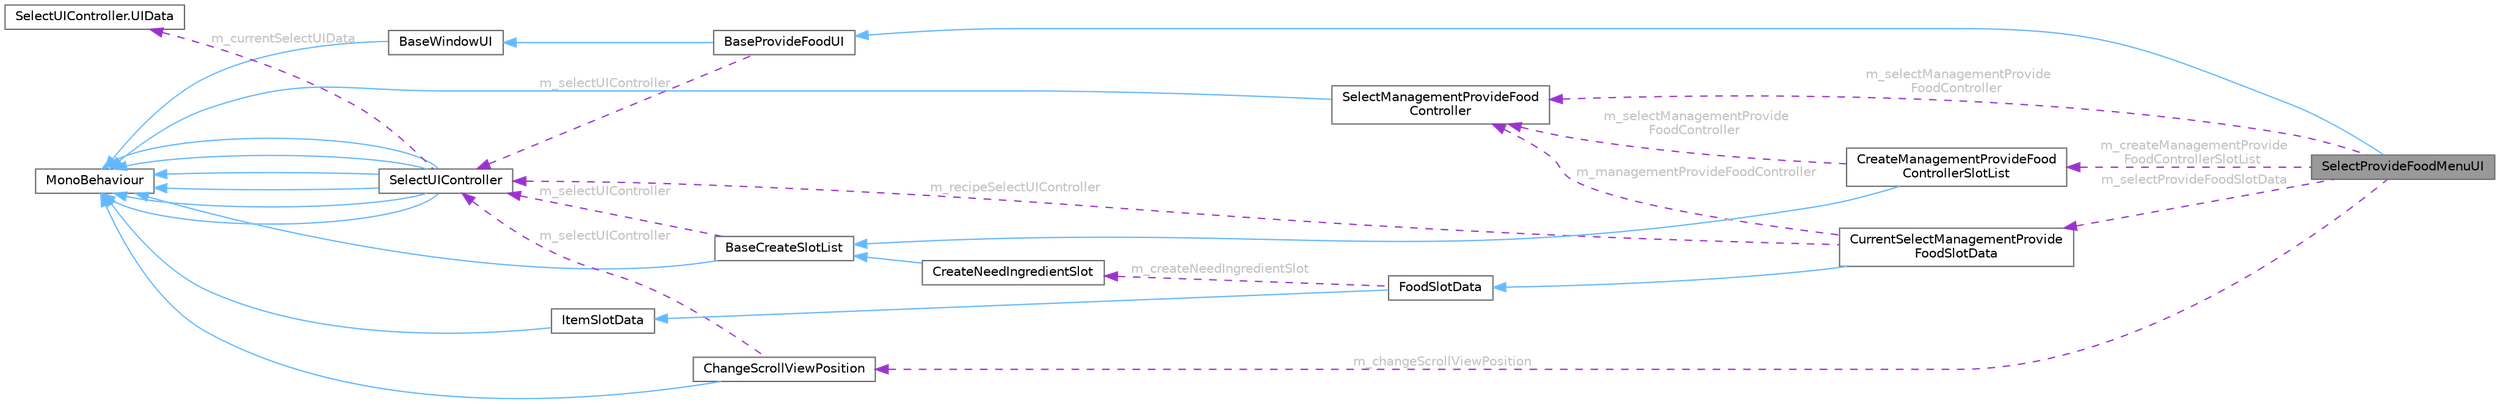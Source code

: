 digraph "SelectProvideFoodMenuUI"
{
 // LATEX_PDF_SIZE
  bgcolor="transparent";
  edge [fontname=Helvetica,fontsize=10,labelfontname=Helvetica,labelfontsize=10];
  node [fontname=Helvetica,fontsize=10,shape=box,height=0.2,width=0.4];
  rankdir="LR";
  Node1 [id="Node000001",label="SelectProvideFoodMenuUI",height=0.2,width=0.4,color="gray40", fillcolor="grey60", style="filled", fontcolor="black",tooltip=" "];
  Node2 -> Node1 [id="edge1_Node000001_Node000002",dir="back",color="steelblue1",style="solid",tooltip=" "];
  Node2 [id="Node000002",label="BaseProvideFoodUI",height=0.2,width=0.4,color="gray40", fillcolor="white", style="filled",URL="$class_base_provide_food_u_i.html",tooltip=" "];
  Node3 -> Node2 [id="edge2_Node000002_Node000003",dir="back",color="steelblue1",style="solid",tooltip=" "];
  Node3 [id="Node000003",label="BaseWindowUI",height=0.2,width=0.4,color="gray40", fillcolor="white", style="filled",URL="$class_base_window_u_i.html",tooltip=" "];
  Node4 -> Node3 [id="edge3_Node000003_Node000004",dir="back",color="steelblue1",style="solid",tooltip=" "];
  Node4 [id="Node000004",label="MonoBehaviour",height=0.2,width=0.4,color="gray40", fillcolor="white", style="filled",tooltip=" "];
  Node5 -> Node2 [id="edge4_Node000002_Node000005",dir="back",color="darkorchid3",style="dashed",tooltip=" ",label=" m_selectUIController",fontcolor="grey" ];
  Node5 [id="Node000005",label="SelectUIController",height=0.2,width=0.4,color="gray40", fillcolor="white", style="filled",URL="$class_select_u_i_controller.html",tooltip=" "];
  Node4 -> Node5 [id="edge5_Node000005_Node000004",dir="back",color="steelblue1",style="solid",tooltip=" "];
  Node4 -> Node5 [id="edge6_Node000005_Node000004",dir="back",color="steelblue1",style="solid",tooltip=" "];
  Node4 -> Node5 [id="edge7_Node000005_Node000004",dir="back",color="steelblue1",style="solid",tooltip=" "];
  Node4 -> Node5 [id="edge8_Node000005_Node000004",dir="back",color="steelblue1",style="solid",tooltip=" "];
  Node4 -> Node5 [id="edge9_Node000005_Node000004",dir="back",color="steelblue1",style="solid",tooltip=" "];
  Node4 -> Node5 [id="edge10_Node000005_Node000004",dir="back",color="steelblue1",style="solid",tooltip=" "];
  Node6 -> Node5 [id="edge11_Node000005_Node000006",dir="back",color="darkorchid3",style="dashed",tooltip=" ",label=" m_currentSelectUIData",fontcolor="grey" ];
  Node6 [id="Node000006",label="SelectUIController.UIData",height=0.2,width=0.4,color="gray40", fillcolor="white", style="filled",URL="$class_select_u_i_controller_1_1_u_i_data.html",tooltip=" "];
  Node7 -> Node1 [id="edge12_Node000001_Node000007",dir="back",color="darkorchid3",style="dashed",tooltip=" ",label=" m_selectManagementProvide\lFoodController",fontcolor="grey" ];
  Node7 [id="Node000007",label="SelectManagementProvideFood\lController",height=0.2,width=0.4,color="gray40", fillcolor="white", style="filled",URL="$class_select_management_provide_food_controller.html",tooltip=" "];
  Node4 -> Node7 [id="edge13_Node000007_Node000004",dir="back",color="steelblue1",style="solid",tooltip=" "];
  Node8 -> Node1 [id="edge14_Node000001_Node000008",dir="back",color="darkorchid3",style="dashed",tooltip=" ",label=" m_createManagementProvide\lFoodControllerSlotList",fontcolor="grey" ];
  Node8 [id="Node000008",label="CreateManagementProvideFood\lControllerSlotList",height=0.2,width=0.4,color="gray40", fillcolor="white", style="filled",URL="$class_create_management_provide_food_controller_slot_list.html",tooltip=" "];
  Node9 -> Node8 [id="edge15_Node000008_Node000009",dir="back",color="steelblue1",style="solid",tooltip=" "];
  Node9 [id="Node000009",label="BaseCreateSlotList",height=0.2,width=0.4,color="gray40", fillcolor="white", style="filled",URL="$class_base_create_slot_list.html",tooltip=" "];
  Node4 -> Node9 [id="edge16_Node000009_Node000004",dir="back",color="steelblue1",style="solid",tooltip=" "];
  Node5 -> Node9 [id="edge17_Node000009_Node000005",dir="back",color="darkorchid3",style="dashed",tooltip=" ",label=" m_selectUIController",fontcolor="grey" ];
  Node7 -> Node8 [id="edge18_Node000008_Node000007",dir="back",color="darkorchid3",style="dashed",tooltip=" ",label=" m_selectManagementProvide\lFoodController",fontcolor="grey" ];
  Node10 -> Node1 [id="edge19_Node000001_Node000010",dir="back",color="darkorchid3",style="dashed",tooltip=" ",label=" m_selectProvideFoodSlotData",fontcolor="grey" ];
  Node10 [id="Node000010",label="CurrentSelectManagementProvide\lFoodSlotData",height=0.2,width=0.4,color="gray40", fillcolor="white", style="filled",URL="$class_current_select_management_provide_food_slot_data.html",tooltip=" "];
  Node11 -> Node10 [id="edge20_Node000010_Node000011",dir="back",color="steelblue1",style="solid",tooltip=" "];
  Node11 [id="Node000011",label="FoodSlotData",height=0.2,width=0.4,color="gray40", fillcolor="white", style="filled",URL="$class_food_slot_data.html",tooltip=" "];
  Node12 -> Node11 [id="edge21_Node000011_Node000012",dir="back",color="steelblue1",style="solid",tooltip=" "];
  Node12 [id="Node000012",label="ItemSlotData",height=0.2,width=0.4,color="gray40", fillcolor="white", style="filled",URL="$class_item_slot_data.html",tooltip=" "];
  Node4 -> Node12 [id="edge22_Node000012_Node000004",dir="back",color="steelblue1",style="solid",tooltip=" "];
  Node13 -> Node11 [id="edge23_Node000011_Node000013",dir="back",color="darkorchid3",style="dashed",tooltip=" ",label=" m_createNeedIngredientSlot",fontcolor="grey" ];
  Node13 [id="Node000013",label="CreateNeedIngredientSlot",height=0.2,width=0.4,color="gray40", fillcolor="white", style="filled",URL="$class_create_need_ingredient_slot.html",tooltip=" "];
  Node9 -> Node13 [id="edge24_Node000013_Node000009",dir="back",color="steelblue1",style="solid",tooltip=" "];
  Node7 -> Node10 [id="edge25_Node000010_Node000007",dir="back",color="darkorchid3",style="dashed",tooltip=" ",label=" m_managementProvideFoodController",fontcolor="grey" ];
  Node5 -> Node10 [id="edge26_Node000010_Node000005",dir="back",color="darkorchid3",style="dashed",tooltip=" ",label=" m_recipeSelectUIController",fontcolor="grey" ];
  Node14 -> Node1 [id="edge27_Node000001_Node000014",dir="back",color="darkorchid3",style="dashed",tooltip=" ",label=" m_changeScrollViewPosition",fontcolor="grey" ];
  Node14 [id="Node000014",label="ChangeScrollViewPosition",height=0.2,width=0.4,color="gray40", fillcolor="white", style="filled",URL="$class_change_scroll_view_position.html",tooltip=" "];
  Node4 -> Node14 [id="edge28_Node000014_Node000004",dir="back",color="steelblue1",style="solid",tooltip=" "];
  Node5 -> Node14 [id="edge29_Node000014_Node000005",dir="back",color="darkorchid3",style="dashed",tooltip=" ",label=" m_selectUIController",fontcolor="grey" ];
}
